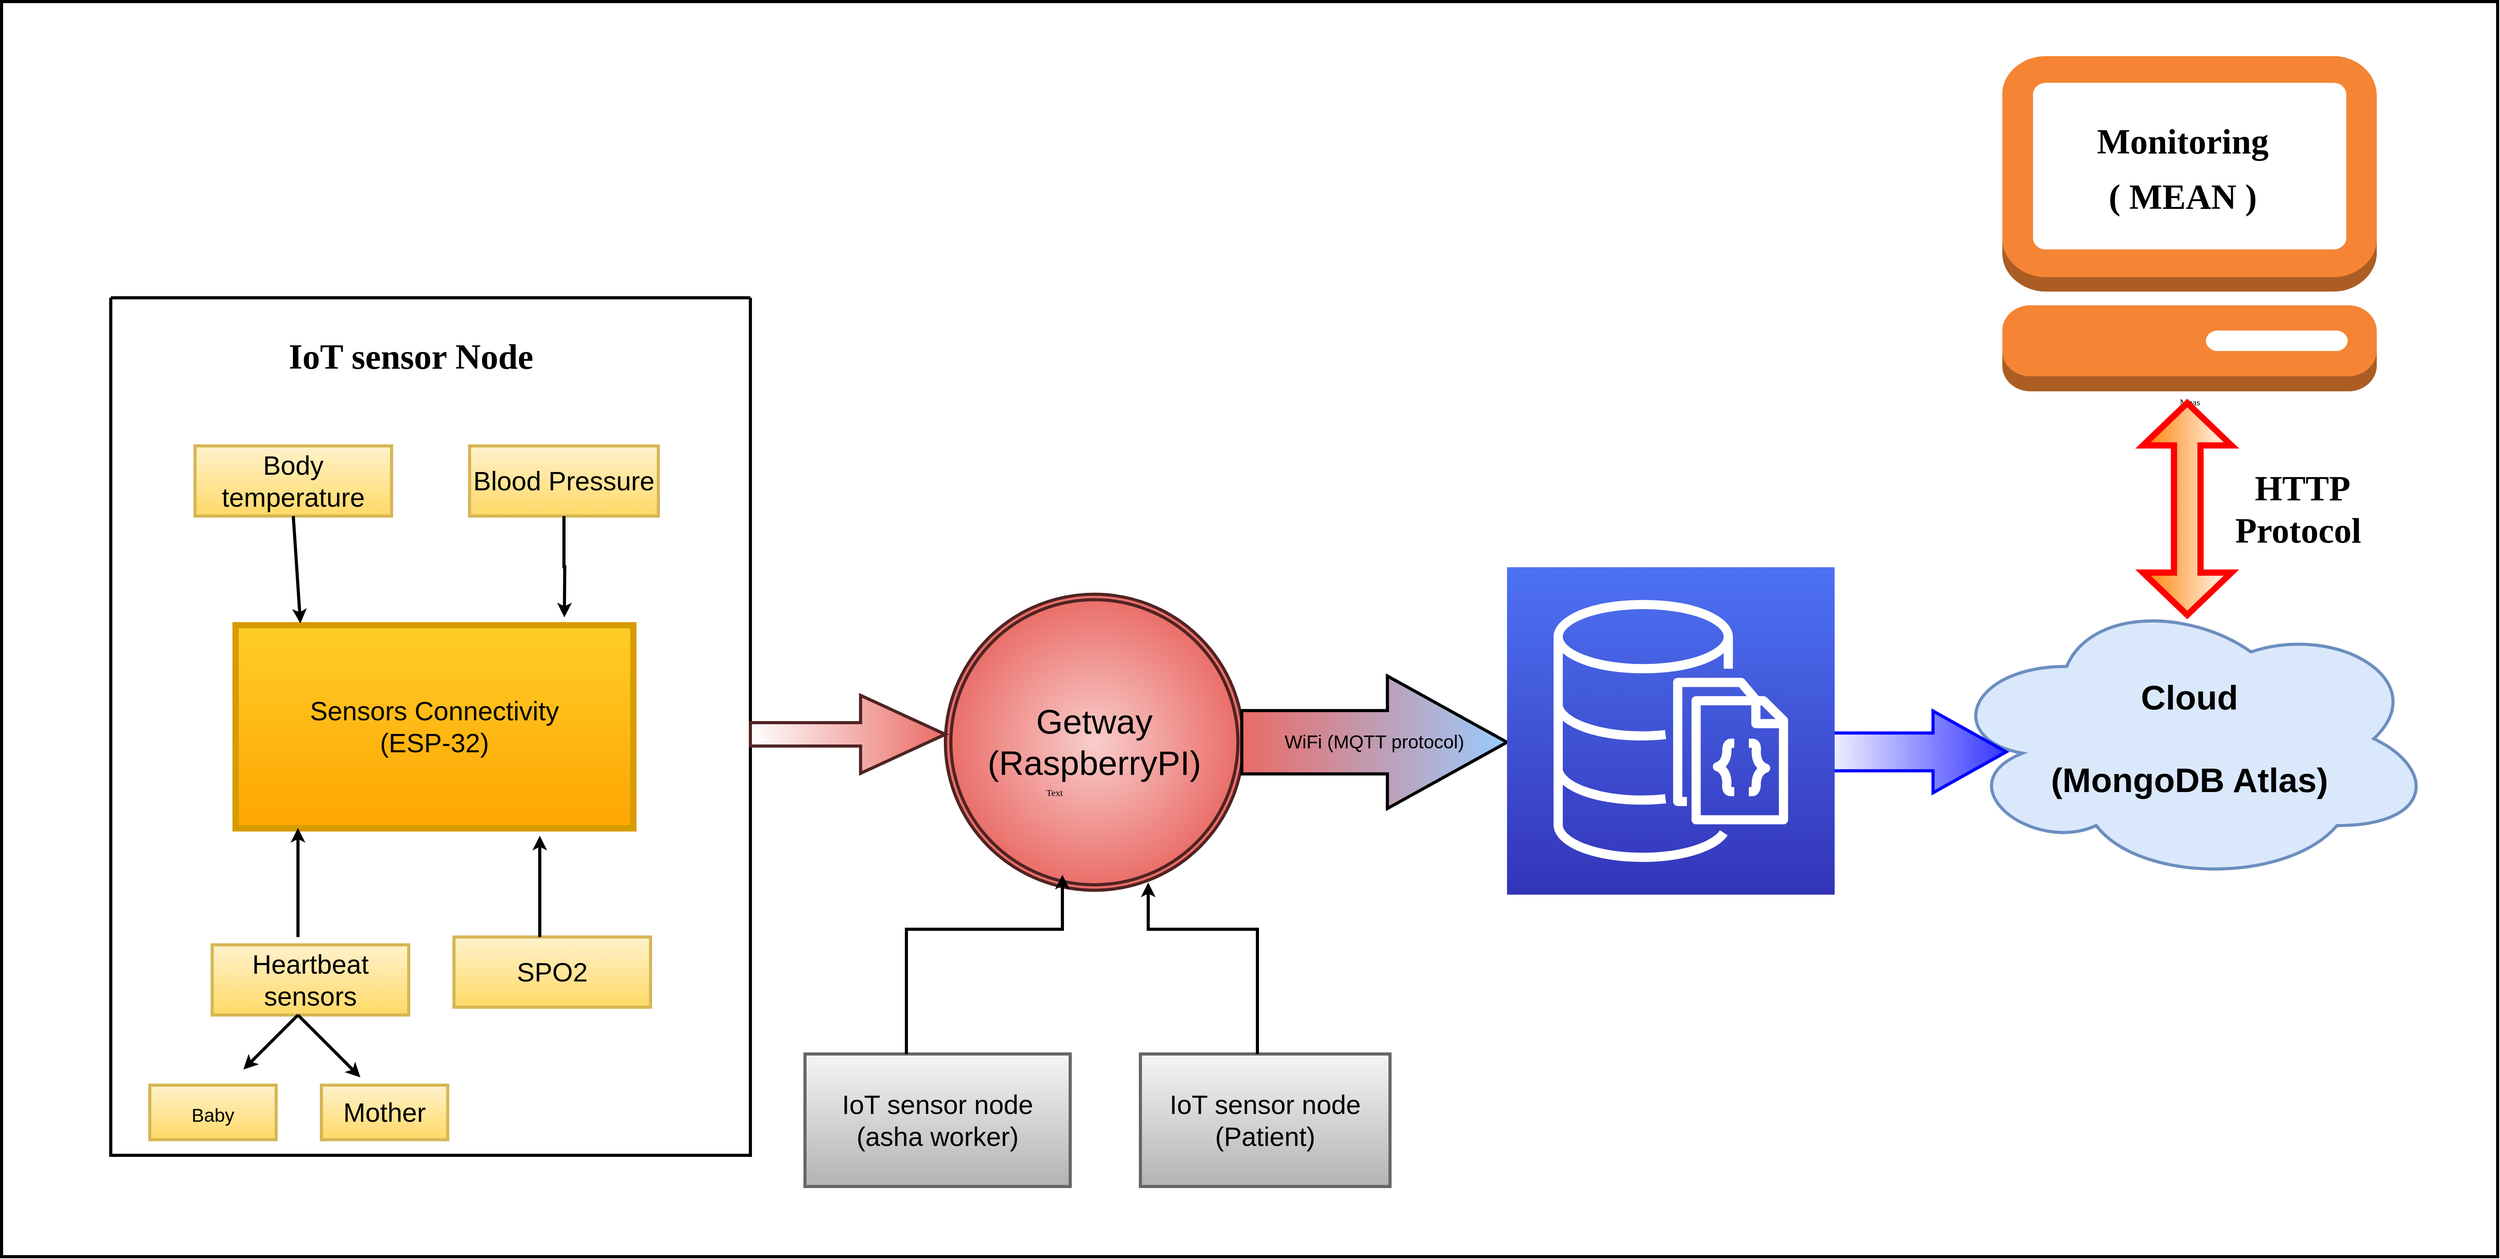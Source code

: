 <mxfile version="16.5.1" type="device"><diagram name="Page-1" id="12e1b939-464a-85fe-373e-61e167be1490"><mxGraphModel dx="5663.5" dy="3894" grid="1" gridSize="10" guides="1" tooltips="1" connect="1" arrows="1" fold="1" page="1" pageScale="1.5" pageWidth="1169" pageHeight="826" background="none" math="0" shadow="0"><root><mxCell id="0"/><mxCell id="1" parent="0"/><mxCell id="e8YCyOeqiDZNKH624NbX-3" value="FrontEnd&lt;br&gt;(Angular application)" style="rounded=1;whiteSpace=wrap;html=1;fontSize=24;strokeWidth=4;" parent="1" vertex="1"><mxGeometry x="150" y="390" width="280" height="270" as="geometry"/></mxCell><mxCell id="e8YCyOeqiDZNKH624NbX-4" value="Backend&lt;br&gt;(NodeJS, ExpressJS )" style="rounded=1;whiteSpace=wrap;html=1;fontSize=24;strokeWidth=4;" parent="1" vertex="1"><mxGeometry x="500" y="390" width="250" height="260" as="geometry"/></mxCell><mxCell id="e8YCyOeqiDZNKH624NbX-21" value="" style="edgeStyle=orthogonalEdgeStyle;rounded=0;orthogonalLoop=1;jettySize=auto;html=1;fontSize=24;strokeWidth=4;" parent="1" source="e8YCyOeqiDZNKH624NbX-5" target="e8YCyOeqiDZNKH624NbX-20" edge="1"><mxGeometry relative="1" as="geometry"/></mxCell><mxCell id="e8YCyOeqiDZNKH624NbX-5" value="DATABASE&lt;br&gt;(mongoDB)" style="shape=cylinder3;whiteSpace=wrap;html=1;boundedLbl=1;backgroundOutline=1;size=15;fontSize=24;strokeWidth=4;" parent="1" vertex="1"><mxGeometry x="860" y="390" width="260" height="240" as="geometry"/></mxCell><mxCell id="e8YCyOeqiDZNKH624NbX-6" value="Patient Data&lt;br&gt;" style="shape=cylinder3;whiteSpace=wrap;html=1;boundedLbl=1;backgroundOutline=1;size=15;fontSize=24;strokeWidth=4;" parent="1" vertex="1"><mxGeometry x="790" y="730" width="140" height="190" as="geometry"/></mxCell><mxCell id="e8YCyOeqiDZNKH624NbX-7" value="Data of Doctor, Hospitals,&lt;br&gt;Asha Workers" style="shape=cylinder3;whiteSpace=wrap;html=1;boundedLbl=1;backgroundOutline=1;size=15;fontSize=24;strokeWidth=4;" parent="1" vertex="1"><mxGeometry x="1110" y="730" width="140" height="190" as="geometry"/></mxCell><mxCell id="e8YCyOeqiDZNKH624NbX-10" value="" style="endArrow=classic;startArrow=classic;html=1;rounded=0;fontSize=24;entryX=0.5;entryY=1;entryDx=0;entryDy=0;entryPerimeter=0;exitX=0.5;exitY=0;exitDx=0;exitDy=0;exitPerimeter=0;strokeWidth=4;" parent="1" source="e8YCyOeqiDZNKH624NbX-6" target="e8YCyOeqiDZNKH624NbX-5" edge="1"><mxGeometry width="50" height="50" relative="1" as="geometry"><mxPoint x="820" y="780" as="sourcePoint"/><mxPoint x="870" y="730" as="targetPoint"/><Array as="points"><mxPoint x="860" y="670"/></Array></mxGeometry></mxCell><mxCell id="e8YCyOeqiDZNKH624NbX-11" value="" style="endArrow=classic;startArrow=classic;html=1;rounded=0;fontSize=24;exitX=0.5;exitY=0;exitDx=0;exitDy=0;exitPerimeter=0;entryX=0.5;entryY=1;entryDx=0;entryDy=0;entryPerimeter=0;strokeWidth=4;" parent="1" source="e8YCyOeqiDZNKH624NbX-7" target="e8YCyOeqiDZNKH624NbX-5" edge="1"><mxGeometry width="50" height="50" relative="1" as="geometry"><mxPoint x="820" y="780" as="sourcePoint"/><mxPoint x="870" y="730" as="targetPoint"/><Array as="points"><mxPoint x="1170" y="650"/></Array></mxGeometry></mxCell><mxCell id="e8YCyOeqiDZNKH624NbX-12" value="" style="shape=flexArrow;endArrow=classic;html=1;rounded=0;fontSize=24;endWidth=27.273;endSize=12.891;width=20;strokeWidth=4;" parent="1" edge="1"><mxGeometry width="50" height="50" relative="1" as="geometry"><mxPoint x="750" y="524.09" as="sourcePoint"/><mxPoint x="860" y="524.09" as="targetPoint"/><Array as="points"/></mxGeometry></mxCell><mxCell id="e8YCyOeqiDZNKH624NbX-15" value="" style="shape=flexArrow;endArrow=classic;html=1;rounded=0;fontSize=24;width=21.818;endSize=8.145;strokeWidth=4;" parent="1" edge="1"><mxGeometry width="50" height="50" relative="1" as="geometry"><mxPoint x="430" y="530" as="sourcePoint"/><mxPoint x="500" y="530" as="targetPoint"/><Array as="points"><mxPoint x="460" y="530"/></Array></mxGeometry></mxCell><mxCell id="e8YCyOeqiDZNKH624NbX-17" value="Data From Polyclinic" style="rounded=1;whiteSpace=wrap;html=1;fontSize=24;strokeWidth=4;" parent="1" vertex="1"><mxGeometry x="712" y="1000" width="330" height="130" as="geometry"/></mxCell><mxCell id="e8YCyOeqiDZNKH624NbX-18" value="" style="shape=flexArrow;endArrow=classic;html=1;rounded=0;fontSize=24;entryX=0.5;entryY=1;entryDx=0;entryDy=0;entryPerimeter=0;exitX=0.453;exitY=-0.006;exitDx=0;exitDy=0;exitPerimeter=0;strokeWidth=4;" parent="1" source="e8YCyOeqiDZNKH624NbX-17" target="e8YCyOeqiDZNKH624NbX-6" edge="1"><mxGeometry width="50" height="50" relative="1" as="geometry"><mxPoint x="835" y="1000" as="sourcePoint"/><mxPoint x="885" y="950" as="targetPoint"/></mxGeometry></mxCell><mxCell id="e8YCyOeqiDZNKH624NbX-19" value="Data collected from ASHA WORKERS" style="rounded=0;whiteSpace=wrap;html=1;fontSize=24;strokeWidth=4;" parent="1" vertex="1"><mxGeometry x="720" y="1160" width="320" height="70" as="geometry"/></mxCell><mxCell id="e8YCyOeqiDZNKH624NbX-20" value="" style="shape=singleArrow;whiteSpace=wrap;html=1;arrowWidth=0.4;arrowSize=0.4;fontSize=24;strokeWidth=4;" parent="1" vertex="1"><mxGeometry x="1130" y="480" width="260" height="60" as="geometry"/></mxCell><mxCell id="e8YCyOeqiDZNKH624NbX-22" value="CLOUD AND DATA ANALYTICS" style="whiteSpace=wrap;html=1;aspect=fixed;fontSize=24;strokeWidth=4;" parent="1" vertex="1"><mxGeometry x="1390" y="390" width="250" height="250" as="geometry"/></mxCell><mxCell id="wpqz9axlzlun0gJ_EEcf-1" value="" style="rounded=0;whiteSpace=wrap;html=1;strokeWidth=4;gradientColor=#ffffff;" vertex="1" parent="1"><mxGeometry x="-10" y="-70" width="3200" height="1610" as="geometry"/></mxCell><mxCell id="wpqz9axlzlun0gJ_EEcf-2" value="&lt;font style=&quot;font-size: 34px&quot;&gt;Sensors Connectivity&lt;br&gt;(ESP-32)&lt;br&gt;&lt;/font&gt;" style="rounded=0;whiteSpace=wrap;html=1;strokeWidth=8;fillColor=#ffcd28;strokeColor=#d79b00;gradientDirection=south;gradientColor=#ffa500;" vertex="1" parent="1"><mxGeometry x="290" y="730" width="510" height="260.63" as="geometry"/></mxCell><mxCell id="wpqz9axlzlun0gJ_EEcf-4" value="" style="endArrow=classic;html=1;rounded=0;fontSize=34;strokeWidth=4;" edge="1" parent="1"><mxGeometry width="50" height="50" relative="1" as="geometry"><mxPoint x="370" y="1130" as="sourcePoint"/><mxPoint x="370" y="990" as="targetPoint"/></mxGeometry></mxCell><mxCell id="wpqz9axlzlun0gJ_EEcf-8" value="SPO2" style="rounded=0;whiteSpace=wrap;html=1;fontSize=34;strokeWidth=4;fillColor=#fff2cc;strokeColor=#d6b656;gradientColor=#ffd966;" vertex="1" parent="1"><mxGeometry x="570" y="1130" width="252" height="90" as="geometry"/></mxCell><mxCell id="wpqz9axlzlun0gJ_EEcf-10" value="Heartbeat sensors" style="rounded=0;whiteSpace=wrap;html=1;fontSize=34;strokeWidth=4;fillColor=#fff2cc;strokeColor=#d6b656;gradientColor=#ffd966;" vertex="1" parent="1"><mxGeometry x="260" y="1140" width="252" height="90" as="geometry"/></mxCell><mxCell id="wpqz9axlzlun0gJ_EEcf-11" value="" style="endArrow=classic;html=1;rounded=0;fontSize=34;strokeWidth=4;" edge="1" parent="1"><mxGeometry width="50" height="50" relative="1" as="geometry"><mxPoint x="370" y="1230" as="sourcePoint"/><mxPoint x="300" y="1300" as="targetPoint"/></mxGeometry></mxCell><mxCell id="wpqz9axlzlun0gJ_EEcf-12" value="" style="endArrow=classic;html=1;rounded=0;fontSize=34;strokeWidth=4;" edge="1" parent="1"><mxGeometry width="50" height="50" relative="1" as="geometry"><mxPoint x="370" y="1230.0" as="sourcePoint"/><mxPoint x="450" y="1310" as="targetPoint"/></mxGeometry></mxCell><mxCell id="wpqz9axlzlun0gJ_EEcf-14" value="Mother" style="rounded=0;whiteSpace=wrap;html=1;fontSize=34;strokeWidth=4;fillColor=#fff2cc;strokeColor=#d6b656;gradientColor=#ffd966;" vertex="1" parent="1"><mxGeometry x="400" y="1320" width="162" height="70" as="geometry"/></mxCell><mxCell id="wpqz9axlzlun0gJ_EEcf-17" value="&lt;font style=&quot;font-size: 44px&quot;&gt;Getway &lt;br&gt;(RaspberryPI&lt;/font&gt;&lt;font style=&quot;font-size: 44px&quot;&gt;)&lt;/font&gt;" style="ellipse;shape=doubleEllipse;whiteSpace=wrap;html=1;aspect=fixed;fontSize=24;fillColor=#f8cecc;strokeColor=#4F2422;strokeWidth=4;gradientColor=#ea6b66;gradientDirection=radial;" vertex="1" parent="1"><mxGeometry x="1200" y="690.3" width="382" height="379.7" as="geometry"/></mxCell><mxCell id="wpqz9axlzlun0gJ_EEcf-18" value="&lt;b&gt;Cloud&lt;br&gt;&amp;nbsp;&lt;br&gt;(MongoDB Atlas)&lt;br&gt;&lt;/b&gt;" style="ellipse;shape=cloud;whiteSpace=wrap;html=1;fontSize=44;fillColor=#dae8fc;strokeColor=#6c8ebf;perimeterSpacing=1;strokeWidth=4;" vertex="1" parent="1"><mxGeometry x="2480" y="690" width="630" height="371.25" as="geometry"/></mxCell><mxCell id="wpqz9axlzlun0gJ_EEcf-19" value="WiFi (MQTT protocol)" style="shape=singleArrow;whiteSpace=wrap;html=1;arrowWidth=0.478;arrowSize=0.451;fontSize=24;strokeWidth=4;gradientColor=#99CCFF;fillColor=#EA6B66;gradientDirection=east;" vertex="1" parent="1"><mxGeometry x="1580" y="795.15" width="340" height="170" as="geometry"/></mxCell><mxCell id="wpqz9axlzlun0gJ_EEcf-22" value="IoT sensor node&lt;br&gt;(asha worker)" style="rounded=0;whiteSpace=wrap;html=1;fontSize=34;strokeWidth=4;fillColor=#f5f5f5;gradientColor=#b3b3b3;strokeColor=#666666;" vertex="1" parent="1"><mxGeometry x="1020" y="1280" width="340" height="170" as="geometry"/></mxCell><mxCell id="wpqz9axlzlun0gJ_EEcf-23" value="IoT sensor node&lt;br&gt;(Patient)" style="rounded=0;whiteSpace=wrap;html=1;fontSize=34;strokeWidth=4;fillColor=#f5f5f5;gradientColor=#b3b3b3;strokeColor=#666666;" vertex="1" parent="1"><mxGeometry x="1450" y="1280" width="320" height="170" as="geometry"/></mxCell><mxCell id="wpqz9axlzlun0gJ_EEcf-24" value="" style="endArrow=classic;html=1;rounded=0;fontSize=34;strokeWidth=4;" edge="1" parent="1"><mxGeometry width="50" height="50" relative="1" as="geometry"><mxPoint x="1150" y="1280" as="sourcePoint"/><mxPoint x="1350" y="1050" as="targetPoint"/><Array as="points"><mxPoint x="1150" y="1120"/><mxPoint x="1350" y="1120"/></Array></mxGeometry></mxCell><mxCell id="wpqz9axlzlun0gJ_EEcf-25" value="" style="endArrow=classic;html=1;rounded=0;fontSize=34;strokeWidth=4;" edge="1" parent="1"><mxGeometry width="50" height="50" relative="1" as="geometry"><mxPoint x="1600" y="1280" as="sourcePoint"/><mxPoint x="1460" y="1060" as="targetPoint"/><Array as="points"><mxPoint x="1600" y="1120"/><mxPoint x="1460" y="1120"/></Array></mxGeometry></mxCell><mxCell id="wpqz9axlzlun0gJ_EEcf-29" value="" style="shape=singleArrow;whiteSpace=wrap;html=1;arrowWidth=0.463;arrowSize=0.391;fontSize=24;strokeWidth=4;strokeColor=#0000FF;gradientColor=#3333FF;gradientDirection=east;fillColor=default;" vertex="1" parent="1"><mxGeometry x="2320" y="840" width="240" height="105" as="geometry"/></mxCell><mxCell id="wpqz9axlzlun0gJ_EEcf-30" value="" style="sketch=0;points=[[0,0,0],[0.25,0,0],[0.5,0,0],[0.75,0,0],[1,0,0],[0,1,0],[0.25,1,0],[0.5,1,0],[0.75,1,0],[1,1,0],[0,0.25,0],[0,0.5,0],[0,0.75,0],[1,0.25,0],[1,0.5,0],[1,0.75,0]];outlineConnect=0;fontColor=#232F3E;gradientColor=#4D72F3;gradientDirection=north;fillColor=#3334B9;strokeColor=#ffffff;dashed=0;verticalLabelPosition=bottom;verticalAlign=top;align=center;html=1;fontSize=12;fontStyle=0;aspect=fixed;shape=mxgraph.aws4.resourceIcon;resIcon=mxgraph.aws4.documentdb_with_mongodb_compatibility;strokeWidth=4;" vertex="1" parent="1"><mxGeometry x="1920" y="655.63" width="420" height="420" as="geometry"/></mxCell><mxCell id="wpqz9axlzlun0gJ_EEcf-33" value="Meas" style="outlineConnect=0;dashed=0;verticalLabelPosition=bottom;verticalAlign=top;align=center;html=1;shape=mxgraph.aws3.management_console;fillColor=#F58534;gradientColor=none;strokeWidth=4;fontFamily=Times New Roman;" vertex="1" parent="1"><mxGeometry x="2555" width="480" height="430" as="geometry"/></mxCell><mxCell id="wpqz9axlzlun0gJ_EEcf-40" value="" style="shape=doubleArrow;whiteSpace=wrap;html=1;fontFamily=Times New Roman;strokeColor=#FF0000;strokeWidth=8;fillColor=#FF8000;gradientColor=#ffffff;gradientDirection=north;rotation=90;" vertex="1" parent="1"><mxGeometry x="2656.11" y="524.21" width="271.87" height="113.44" as="geometry"/></mxCell><mxCell id="wpqz9axlzlun0gJ_EEcf-44" value="" style="swimlane;startSize=0;fontFamily=Times New Roman;strokeColor=#000000;strokeWidth=4;fillColor=#FF8000;gradientColor=#ffffff;gradientDirection=north;" vertex="1" parent="1"><mxGeometry x="130" y="310" width="820" height="1100" as="geometry"/></mxCell><mxCell id="wpqz9axlzlun0gJ_EEcf-48" value="&lt;h1&gt;&lt;font style=&quot;font-size: 45px&quot;&gt;IoT sensor Node&lt;/font&gt;&lt;/h1&gt;" style="text;html=1;strokeColor=none;fillColor=none;align=center;verticalAlign=middle;whiteSpace=wrap;rounded=0;fontFamily=Times New Roman;" vertex="1" parent="wpqz9axlzlun0gJ_EEcf-44"><mxGeometry x="170" y="-70" width="430" height="290" as="geometry"/></mxCell><mxCell id="wpqz9axlzlun0gJ_EEcf-7" value="Body temperature" style="rounded=0;whiteSpace=wrap;html=1;fontSize=34;strokeWidth=4;fillColor=#fff2cc;strokeColor=#d6b656;gradientColor=#ffd966;" vertex="1" parent="wpqz9axlzlun0gJ_EEcf-44"><mxGeometry x="108" y="190" width="252" height="90" as="geometry"/></mxCell><mxCell id="wpqz9axlzlun0gJ_EEcf-9" value="Blood Pressure" style="rounded=0;whiteSpace=wrap;html=1;fontSize=34;strokeWidth=4;fillColor=#fff2cc;strokeColor=#d6b656;gradientColor=#ffd966;" vertex="1" parent="wpqz9axlzlun0gJ_EEcf-44"><mxGeometry x="460" y="190" width="242" height="90" as="geometry"/></mxCell><mxCell id="wpqz9axlzlun0gJ_EEcf-13" value="&lt;font style=&quot;font-size: 24px&quot;&gt;Baby&lt;/font&gt;" style="rounded=0;whiteSpace=wrap;html=1;fontSize=34;strokeWidth=4;fillColor=#fff2cc;strokeColor=#d6b656;gradientColor=#ffd966;" vertex="1" parent="wpqz9axlzlun0gJ_EEcf-44"><mxGeometry x="50" y="1010" width="162" height="70" as="geometry"/></mxCell><mxCell id="wpqz9axlzlun0gJ_EEcf-47" value="Text" style="text;html=1;strokeColor=none;fillColor=none;align=center;verticalAlign=middle;whiteSpace=wrap;rounded=0;fontFamily=Times New Roman;" vertex="1" parent="1"><mxGeometry x="1310" y="930" width="60" height="30" as="geometry"/></mxCell><mxCell id="wpqz9axlzlun0gJ_EEcf-49" value="&lt;h1&gt;&lt;font style=&quot;font-size: 45px&quot;&gt;Monitoring&amp;nbsp;&lt;/font&gt;&lt;/h1&gt;&lt;h1&gt;&lt;font style=&quot;font-size: 45px&quot;&gt;( MEAN )&amp;nbsp;&lt;/font&gt;&lt;/h1&gt;" style="text;html=1;strokeColor=none;fillColor=none;align=center;verticalAlign=middle;whiteSpace=wrap;rounded=0;fontFamily=Times New Roman;" vertex="1" parent="1"><mxGeometry x="2577.05" width="430" height="290" as="geometry"/></mxCell><mxCell id="wpqz9axlzlun0gJ_EEcf-50" value="&lt;b&gt;HTTP Protocol&amp;nbsp;&lt;/b&gt;" style="text;html=1;strokeColor=none;fillColor=none;align=center;verticalAlign=middle;whiteSpace=wrap;rounded=0;fontFamily=Times New Roman;fontSize=45;" vertex="1" parent="1"><mxGeometry x="2810" y="565.93" width="260" height="30" as="geometry"/></mxCell><mxCell id="wpqz9axlzlun0gJ_EEcf-51" value="" style="shape=singleArrow;whiteSpace=wrap;html=1;fontFamily=Times New Roman;fontSize=45;strokeColor=#4F2422;strokeWidth=4;fillColor=#FFFFFF;gradientColor=#EA6B66;gradientDirection=east;arrowWidth=0.3;arrowSize=0.435;" vertex="1" parent="1"><mxGeometry x="950" y="820" width="250" height="100" as="geometry"/></mxCell><mxCell id="wpqz9axlzlun0gJ_EEcf-63" value="" style="endArrow=classic;html=1;rounded=0;fontFamily=Times New Roman;fontSize=45;strokeWidth=4;" edge="1" parent="1"><mxGeometry width="50" height="50" relative="1" as="geometry"><mxPoint x="680" y="1130" as="sourcePoint"/><mxPoint x="680" y="1000" as="targetPoint"/></mxGeometry></mxCell><mxCell id="wpqz9axlzlun0gJ_EEcf-64" value="" style="endArrow=classic;html=1;rounded=0;fontFamily=Times New Roman;fontSize=45;strokeWidth=4;exitX=0.5;exitY=1;exitDx=0;exitDy=0;entryX=0.163;entryY=-0.009;entryDx=0;entryDy=0;entryPerimeter=0;" edge="1" parent="1" source="wpqz9axlzlun0gJ_EEcf-7" target="wpqz9axlzlun0gJ_EEcf-2"><mxGeometry width="50" height="50" relative="1" as="geometry"><mxPoint x="1320" y="880" as="sourcePoint"/><mxPoint x="1370" y="830" as="targetPoint"/></mxGeometry></mxCell><mxCell id="wpqz9axlzlun0gJ_EEcf-66" style="edgeStyle=orthogonalEdgeStyle;rounded=0;orthogonalLoop=1;jettySize=auto;html=1;exitX=0.5;exitY=1;exitDx=0;exitDy=0;fontFamily=Times New Roman;fontSize=45;strokeWidth=4;" edge="1" parent="1" source="wpqz9axlzlun0gJ_EEcf-9"><mxGeometry relative="1" as="geometry"><mxPoint x="711.5" y="720" as="targetPoint"/></mxGeometry></mxCell></root></mxGraphModel></diagram></mxfile>